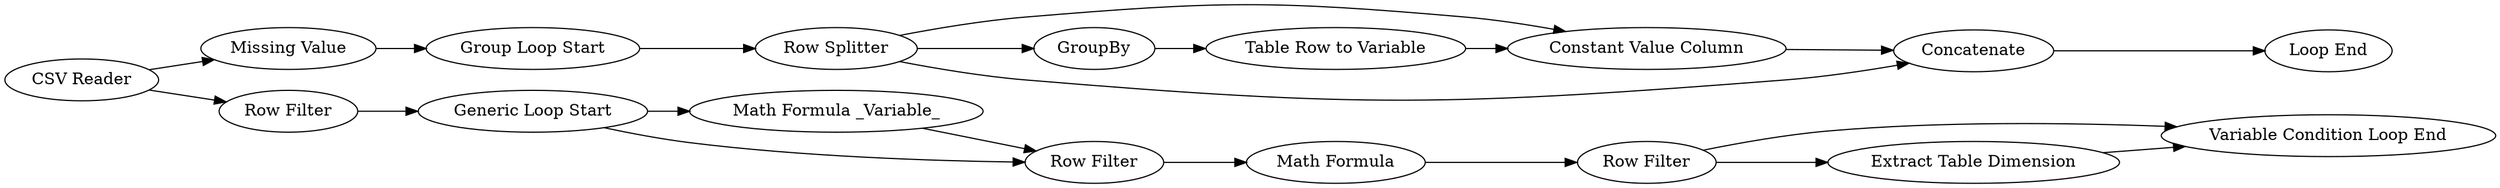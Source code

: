 digraph {
	"6497662241082500142_78" [label="Constant Value Column"]
	"6497662241082500142_55" [label="Math Formula _Variable_"]
	"6497662241082500142_94" [label="Variable Condition Loop End"]
	"6497662241082500142_83" [label="Missing Value"]
	"6497662241082500142_57" [label="Math Formula"]
	"6497662241082500142_59" [label="Extract Table Dimension"]
	"6497662241082500142_51" [label="CSV Reader"]
	"6497662241082500142_77" [label="Row Splitter"]
	"6497662241082500142_74" [label=GroupBy]
	"6497662241082500142_84" [label="Table Row to Variable"]
	"6497662241082500142_58" [label="Row Filter"]
	"6497662241082500142_63" [label="Group Loop Start"]
	"6497662241082500142_97" [label=Concatenate]
	"6497662241082500142_96" [label="Loop End"]
	"6497662241082500142_62" [label="Row Filter"]
	"6497662241082500142_56" [label="Row Filter"]
	"6497662241082500142_95" [label="Generic Loop Start"]
	"6497662241082500142_62" -> "6497662241082500142_95"
	"6497662241082500142_55" -> "6497662241082500142_56"
	"6497662241082500142_51" -> "6497662241082500142_83"
	"6497662241082500142_97" -> "6497662241082500142_96"
	"6497662241082500142_57" -> "6497662241082500142_58"
	"6497662241082500142_77" -> "6497662241082500142_97"
	"6497662241082500142_56" -> "6497662241082500142_57"
	"6497662241082500142_83" -> "6497662241082500142_63"
	"6497662241082500142_77" -> "6497662241082500142_74"
	"6497662241082500142_58" -> "6497662241082500142_94"
	"6497662241082500142_78" -> "6497662241082500142_97"
	"6497662241082500142_95" -> "6497662241082500142_56"
	"6497662241082500142_51" -> "6497662241082500142_62"
	"6497662241082500142_77" -> "6497662241082500142_78"
	"6497662241082500142_84" -> "6497662241082500142_78"
	"6497662241082500142_59" -> "6497662241082500142_94"
	"6497662241082500142_95" -> "6497662241082500142_55"
	"6497662241082500142_63" -> "6497662241082500142_77"
	"6497662241082500142_74" -> "6497662241082500142_84"
	"6497662241082500142_58" -> "6497662241082500142_59"
	rankdir=LR
}
